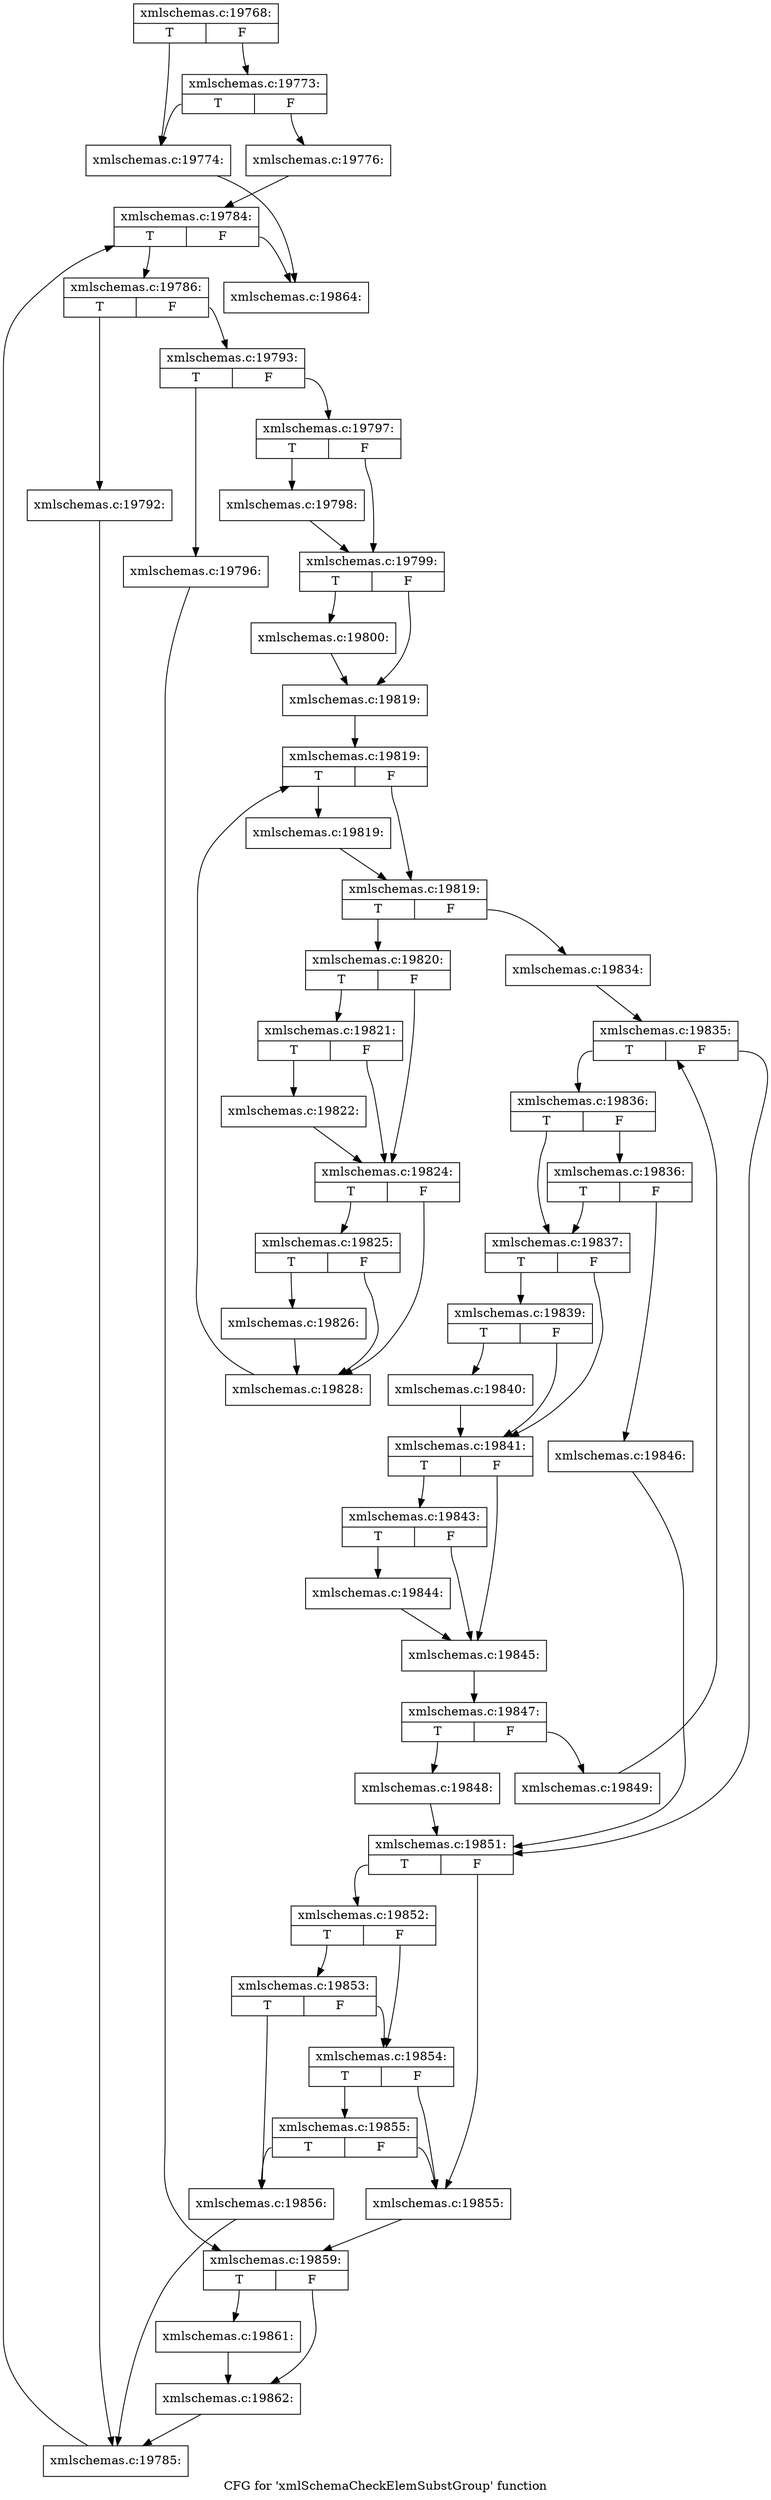 digraph "CFG for 'xmlSchemaCheckElemSubstGroup' function" {
	label="CFG for 'xmlSchemaCheckElemSubstGroup' function";

	Node0x53249d0 [shape=record,label="{xmlschemas.c:19768:|{<s0>T|<s1>F}}"];
	Node0x53249d0:s0 -> Node0x5324d50;
	Node0x53249d0:s1 -> Node0x5324df0;
	Node0x5324df0 [shape=record,label="{xmlschemas.c:19773:|{<s0>T|<s1>F}}"];
	Node0x5324df0:s0 -> Node0x5324d50;
	Node0x5324df0:s1 -> Node0x5324da0;
	Node0x5324d50 [shape=record,label="{xmlschemas.c:19774:}"];
	Node0x5324d50 -> Node0x532cc80;
	Node0x5324da0 [shape=record,label="{xmlschemas.c:19776:}"];
	Node0x5324da0 -> Node0x532cf80;
	Node0x532cf80 [shape=record,label="{xmlschemas.c:19784:|{<s0>T|<s1>F}}"];
	Node0x532cf80:s0 -> Node0x532d260;
	Node0x532cf80:s1 -> Node0x532cc80;
	Node0x532d260 [shape=record,label="{xmlschemas.c:19786:|{<s0>T|<s1>F}}"];
	Node0x532d260:s0 -> Node0x532d740;
	Node0x532d260:s1 -> Node0x532d790;
	Node0x532d740 [shape=record,label="{xmlschemas.c:19792:}"];
	Node0x532d740 -> Node0x532d1d0;
	Node0x532d790 [shape=record,label="{xmlschemas.c:19793:|{<s0>T|<s1>F}}"];
	Node0x532d790:s0 -> Node0x532e1d0;
	Node0x532d790:s1 -> Node0x532e220;
	Node0x532e1d0 [shape=record,label="{xmlschemas.c:19796:}"];
	Node0x532e1d0 -> Node0x532e440;
	Node0x532e220 [shape=record,label="{xmlschemas.c:19797:|{<s0>T|<s1>F}}"];
	Node0x532e220:s0 -> Node0x532eea0;
	Node0x532e220:s1 -> Node0x532eef0;
	Node0x532eea0 [shape=record,label="{xmlschemas.c:19798:}"];
	Node0x532eea0 -> Node0x532eef0;
	Node0x532eef0 [shape=record,label="{xmlschemas.c:19799:|{<s0>T|<s1>F}}"];
	Node0x532eef0:s0 -> Node0x532f610;
	Node0x532eef0:s1 -> Node0x532f660;
	Node0x532f610 [shape=record,label="{xmlschemas.c:19800:}"];
	Node0x532f610 -> Node0x532f660;
	Node0x532f660 [shape=record,label="{xmlschemas.c:19819:}"];
	Node0x532f660 -> Node0x532fd10;
	Node0x532fd10 [shape=record,label="{xmlschemas.c:19819:|{<s0>T|<s1>F}}"];
	Node0x532fd10:s0 -> Node0x5330000;
	Node0x532fd10:s1 -> Node0x532ffb0;
	Node0x5330000 [shape=record,label="{xmlschemas.c:19819:}"];
	Node0x5330000 -> Node0x532ffb0;
	Node0x532ffb0 [shape=record,label="{xmlschemas.c:19819:|{<s0>T|<s1>F}}"];
	Node0x532ffb0:s0 -> Node0x53304c0;
	Node0x532ffb0:s1 -> Node0x532ff30;
	Node0x53304c0 [shape=record,label="{xmlschemas.c:19820:|{<s0>T|<s1>F}}"];
	Node0x53304c0:s0 -> Node0x5330750;
	Node0x53304c0:s1 -> Node0x5330700;
	Node0x5330750 [shape=record,label="{xmlschemas.c:19821:|{<s0>T|<s1>F}}"];
	Node0x5330750:s0 -> Node0x53306b0;
	Node0x5330750:s1 -> Node0x5330700;
	Node0x53306b0 [shape=record,label="{xmlschemas.c:19822:}"];
	Node0x53306b0 -> Node0x5330700;
	Node0x5330700 [shape=record,label="{xmlschemas.c:19824:|{<s0>T|<s1>F}}"];
	Node0x5330700:s0 -> Node0x5331190;
	Node0x5330700:s1 -> Node0x5331140;
	Node0x5331190 [shape=record,label="{xmlschemas.c:19825:|{<s0>T|<s1>F}}"];
	Node0x5331190:s0 -> Node0x53310f0;
	Node0x5331190:s1 -> Node0x5331140;
	Node0x53310f0 [shape=record,label="{xmlschemas.c:19826:}"];
	Node0x53310f0 -> Node0x5331140;
	Node0x5331140 [shape=record,label="{xmlschemas.c:19828:}"];
	Node0x5331140 -> Node0x532fd10;
	Node0x532ff30 [shape=record,label="{xmlschemas.c:19834:}"];
	Node0x532ff30 -> Node0x5332220;
	Node0x5332220 [shape=record,label="{xmlschemas.c:19835:|{<s0>T|<s1>F}}"];
	Node0x5332220:s0 -> Node0x5332610;
	Node0x5332220:s1 -> Node0x5332440;
	Node0x5332610 [shape=record,label="{xmlschemas.c:19836:|{<s0>T|<s1>F}}"];
	Node0x5332610:s0 -> Node0x53327d0;
	Node0x5332610:s1 -> Node0x53328c0;
	Node0x53328c0 [shape=record,label="{xmlschemas.c:19836:|{<s0>T|<s1>F}}"];
	Node0x53328c0:s0 -> Node0x53327d0;
	Node0x53328c0:s1 -> Node0x5332870;
	Node0x53327d0 [shape=record,label="{xmlschemas.c:19837:|{<s0>T|<s1>F}}"];
	Node0x53327d0:s0 -> Node0x5332f50;
	Node0x53327d0:s1 -> Node0x5332f00;
	Node0x5332f50 [shape=record,label="{xmlschemas.c:19839:|{<s0>T|<s1>F}}"];
	Node0x5332f50:s0 -> Node0x5332eb0;
	Node0x5332f50:s1 -> Node0x5332f00;
	Node0x5332eb0 [shape=record,label="{xmlschemas.c:19840:}"];
	Node0x5332eb0 -> Node0x5332f00;
	Node0x5332f00 [shape=record,label="{xmlschemas.c:19841:|{<s0>T|<s1>F}}"];
	Node0x5332f00:s0 -> Node0x5333a20;
	Node0x5332f00:s1 -> Node0x53339d0;
	Node0x5333a20 [shape=record,label="{xmlschemas.c:19843:|{<s0>T|<s1>F}}"];
	Node0x5333a20:s0 -> Node0x5333980;
	Node0x5333a20:s1 -> Node0x53339d0;
	Node0x5333980 [shape=record,label="{xmlschemas.c:19844:}"];
	Node0x5333980 -> Node0x53339d0;
	Node0x53339d0 [shape=record,label="{xmlschemas.c:19845:}"];
	Node0x53339d0 -> Node0x5332820;
	Node0x5332870 [shape=record,label="{xmlschemas.c:19846:}"];
	Node0x5332870 -> Node0x5332440;
	Node0x5332820 [shape=record,label="{xmlschemas.c:19847:|{<s0>T|<s1>F}}"];
	Node0x5332820:s0 -> Node0x5334600;
	Node0x5332820:s1 -> Node0x5334650;
	Node0x5334600 [shape=record,label="{xmlschemas.c:19848:}"];
	Node0x5334600 -> Node0x5332440;
	Node0x5334650 [shape=record,label="{xmlschemas.c:19849:}"];
	Node0x5334650 -> Node0x5332220;
	Node0x5332440 [shape=record,label="{xmlschemas.c:19851:|{<s0>T|<s1>F}}"];
	Node0x5332440:s0 -> Node0x5334e30;
	Node0x5332440:s1 -> Node0x5334de0;
	Node0x5334e30 [shape=record,label="{xmlschemas.c:19852:|{<s0>T|<s1>F}}"];
	Node0x5334e30:s0 -> Node0x5335190;
	Node0x5334e30:s1 -> Node0x5335110;
	Node0x5335190 [shape=record,label="{xmlschemas.c:19853:|{<s0>T|<s1>F}}"];
	Node0x5335190:s0 -> Node0x5334d90;
	Node0x5335190:s1 -> Node0x5335110;
	Node0x5335110 [shape=record,label="{xmlschemas.c:19854:|{<s0>T|<s1>F}}"];
	Node0x5335110:s0 -> Node0x53356b0;
	Node0x5335110:s1 -> Node0x5334de0;
	Node0x53356b0 [shape=record,label="{xmlschemas.c:19855:|{<s0>T|<s1>F}}"];
	Node0x53356b0:s0 -> Node0x5334d90;
	Node0x53356b0:s1 -> Node0x5334de0;
	Node0x5334d90 [shape=record,label="{xmlschemas.c:19856:}"];
	Node0x5334d90 -> Node0x532d1d0;
	Node0x5334de0 [shape=record,label="{xmlschemas.c:19855:}"];
	Node0x5334de0 -> Node0x532e440;
	Node0x532e440 [shape=record,label="{xmlschemas.c:19859:|{<s0>T|<s1>F}}"];
	Node0x532e440:s0 -> Node0x5336750;
	Node0x532e440:s1 -> Node0x5336a80;
	Node0x5336750 [shape=record,label="{xmlschemas.c:19861:}"];
	Node0x5336750 -> Node0x5336a80;
	Node0x5336a80 [shape=record,label="{xmlschemas.c:19862:}"];
	Node0x5336a80 -> Node0x532d1d0;
	Node0x532d1d0 [shape=record,label="{xmlschemas.c:19785:}"];
	Node0x532d1d0 -> Node0x532cf80;
	Node0x532cc80 [shape=record,label="{xmlschemas.c:19864:}"];
}
